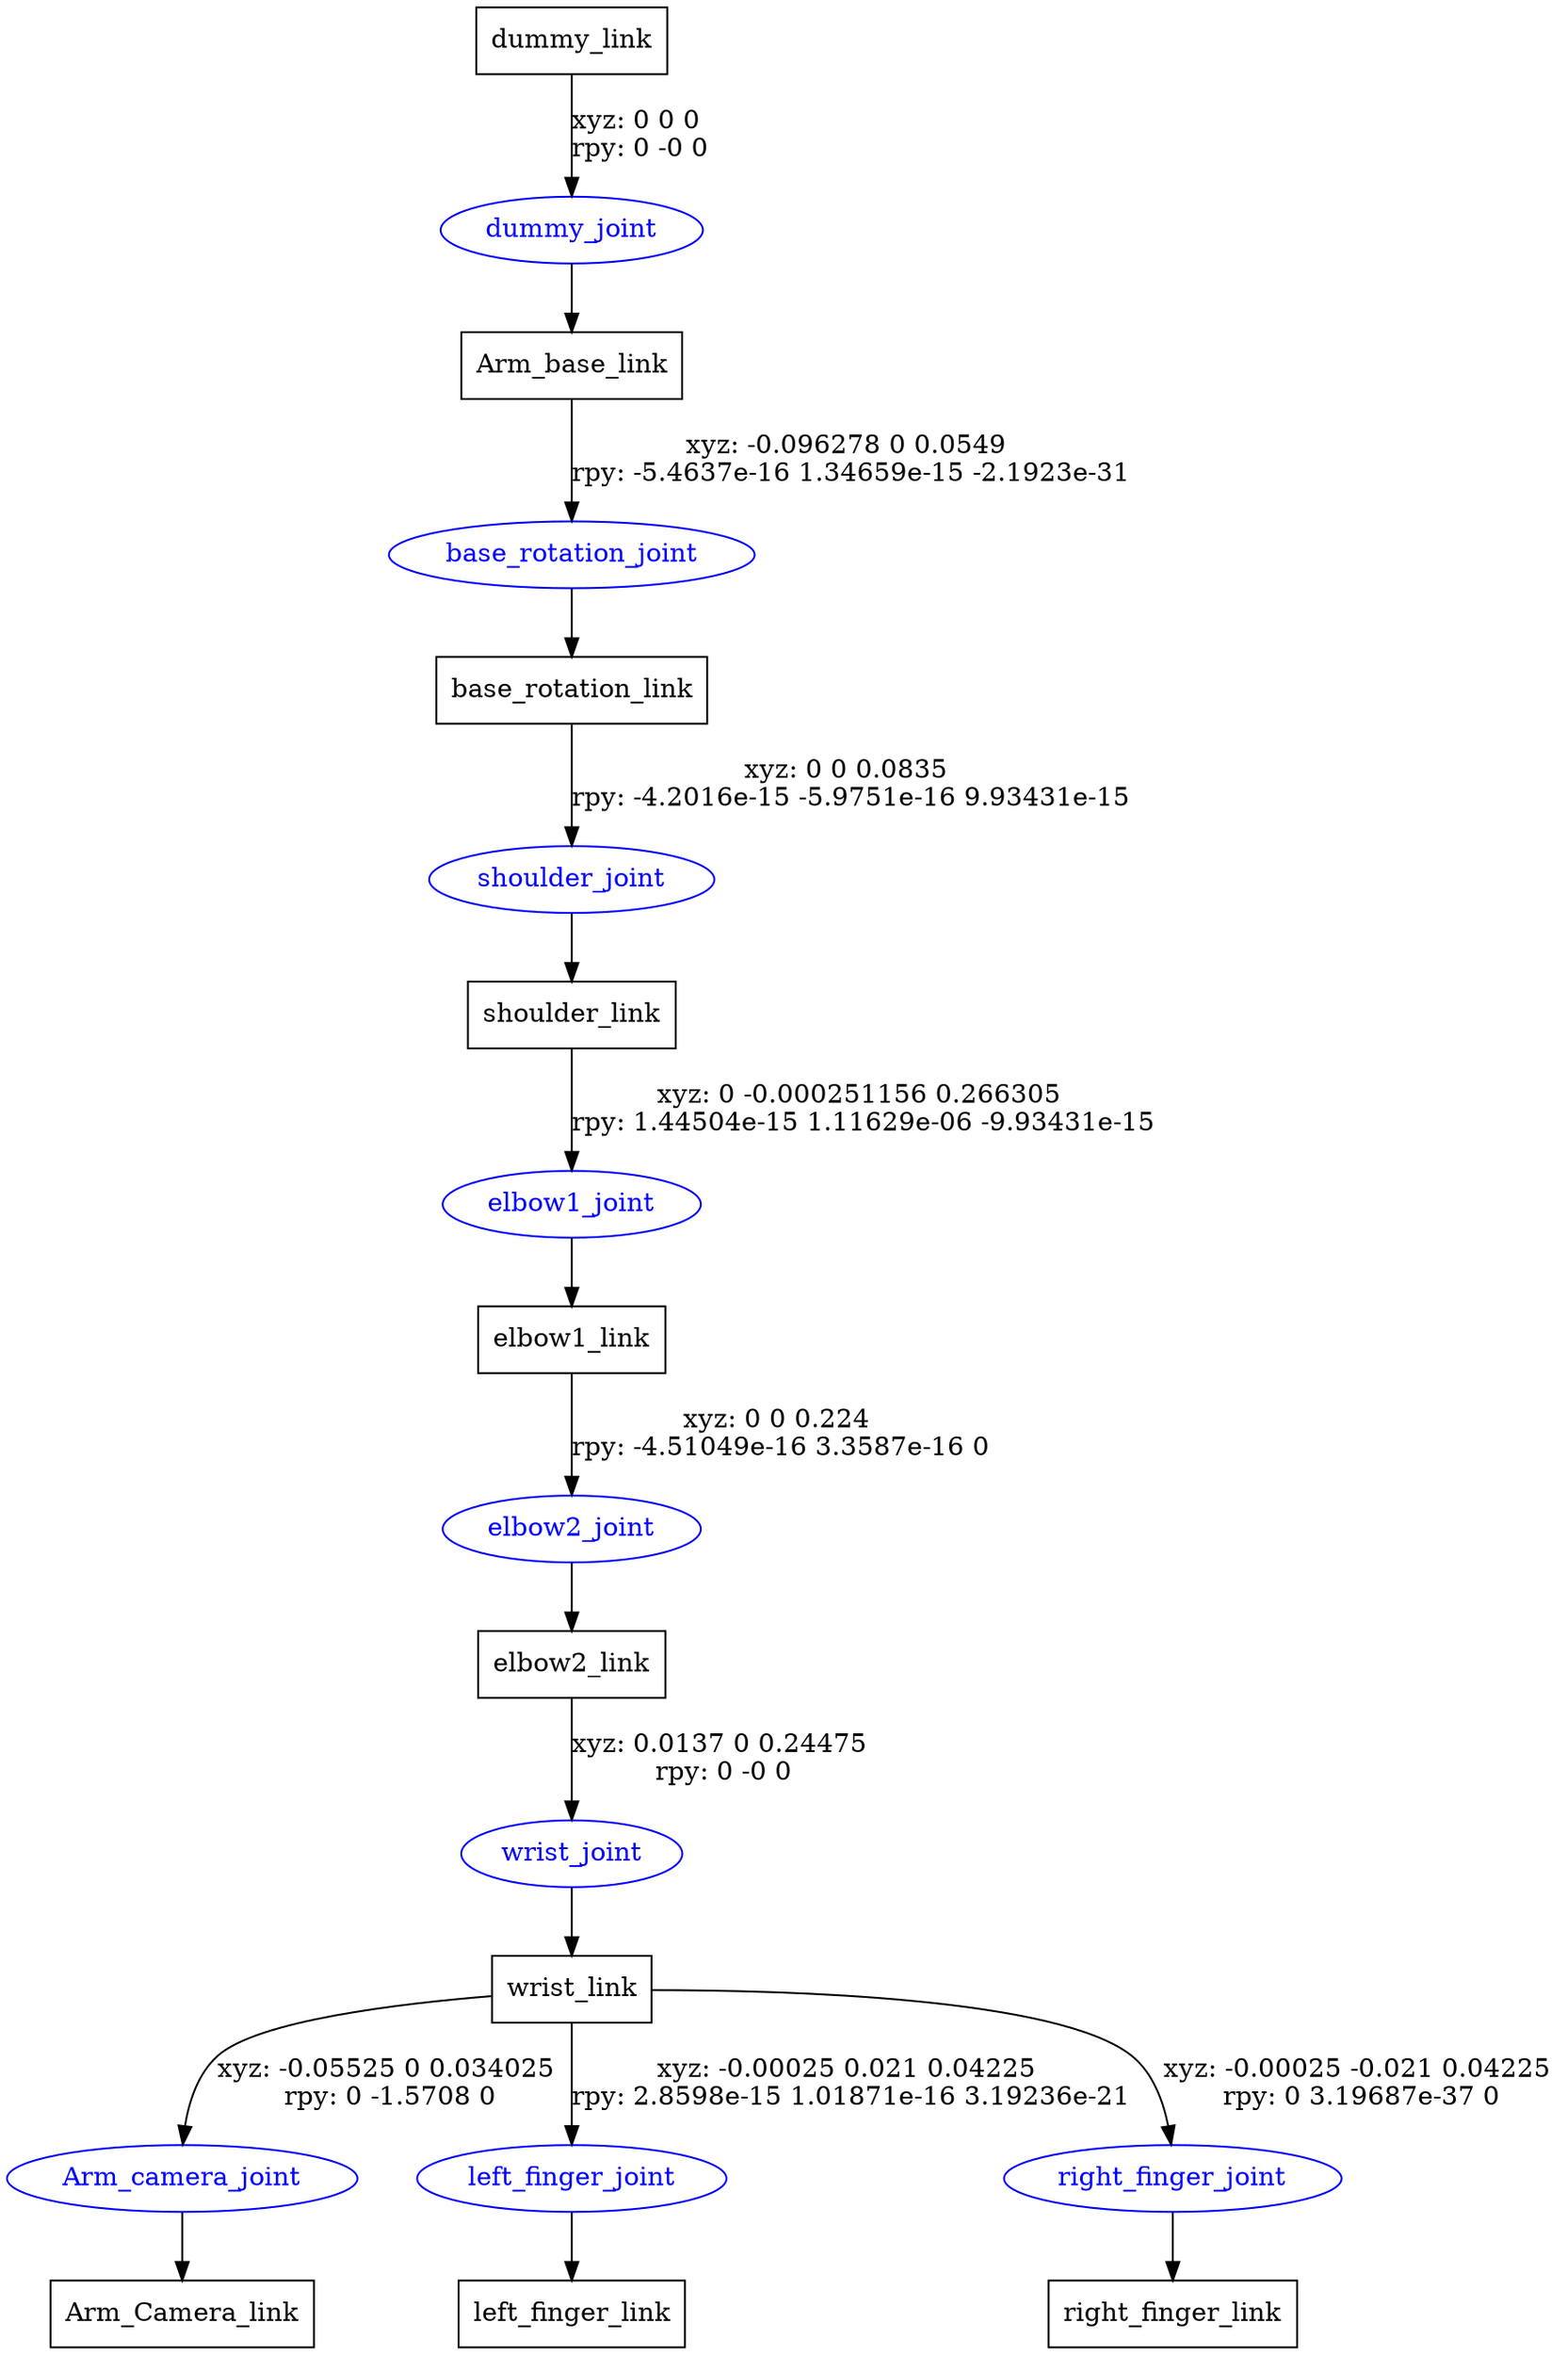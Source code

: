 digraph G {
node [shape=box];
"dummy_link" [label="dummy_link"];
"Arm_base_link" [label="Arm_base_link"];
"base_rotation_link" [label="base_rotation_link"];
"shoulder_link" [label="shoulder_link"];
"elbow1_link" [label="elbow1_link"];
"elbow2_link" [label="elbow2_link"];
"wrist_link" [label="wrist_link"];
"Arm_Camera_link" [label="Arm_Camera_link"];
"left_finger_link" [label="left_finger_link"];
"right_finger_link" [label="right_finger_link"];
node [shape=ellipse, color=blue, fontcolor=blue];
"dummy_link" -> "dummy_joint" [label="xyz: 0 0 0 \nrpy: 0 -0 0"]
"dummy_joint" -> "Arm_base_link"
"Arm_base_link" -> "base_rotation_joint" [label="xyz: -0.096278 0 0.0549 \nrpy: -5.4637e-16 1.34659e-15 -2.1923e-31"]
"base_rotation_joint" -> "base_rotation_link"
"base_rotation_link" -> "shoulder_joint" [label="xyz: 0 0 0.0835 \nrpy: -4.2016e-15 -5.9751e-16 9.93431e-15"]
"shoulder_joint" -> "shoulder_link"
"shoulder_link" -> "elbow1_joint" [label="xyz: 0 -0.000251156 0.266305 \nrpy: 1.44504e-15 1.11629e-06 -9.93431e-15"]
"elbow1_joint" -> "elbow1_link"
"elbow1_link" -> "elbow2_joint" [label="xyz: 0 0 0.224 \nrpy: -4.51049e-16 3.3587e-16 0"]
"elbow2_joint" -> "elbow2_link"
"elbow2_link" -> "wrist_joint" [label="xyz: 0.0137 0 0.24475 \nrpy: 0 -0 0"]
"wrist_joint" -> "wrist_link"
"wrist_link" -> "Arm_camera_joint" [label="xyz: -0.05525 0 0.034025 \nrpy: 0 -1.5708 0"]
"Arm_camera_joint" -> "Arm_Camera_link"
"wrist_link" -> "left_finger_joint" [label="xyz: -0.00025 0.021 0.04225 \nrpy: 2.8598e-15 1.01871e-16 3.19236e-21"]
"left_finger_joint" -> "left_finger_link"
"wrist_link" -> "right_finger_joint" [label="xyz: -0.00025 -0.021 0.04225 \nrpy: 0 3.19687e-37 0"]
"right_finger_joint" -> "right_finger_link"
}
